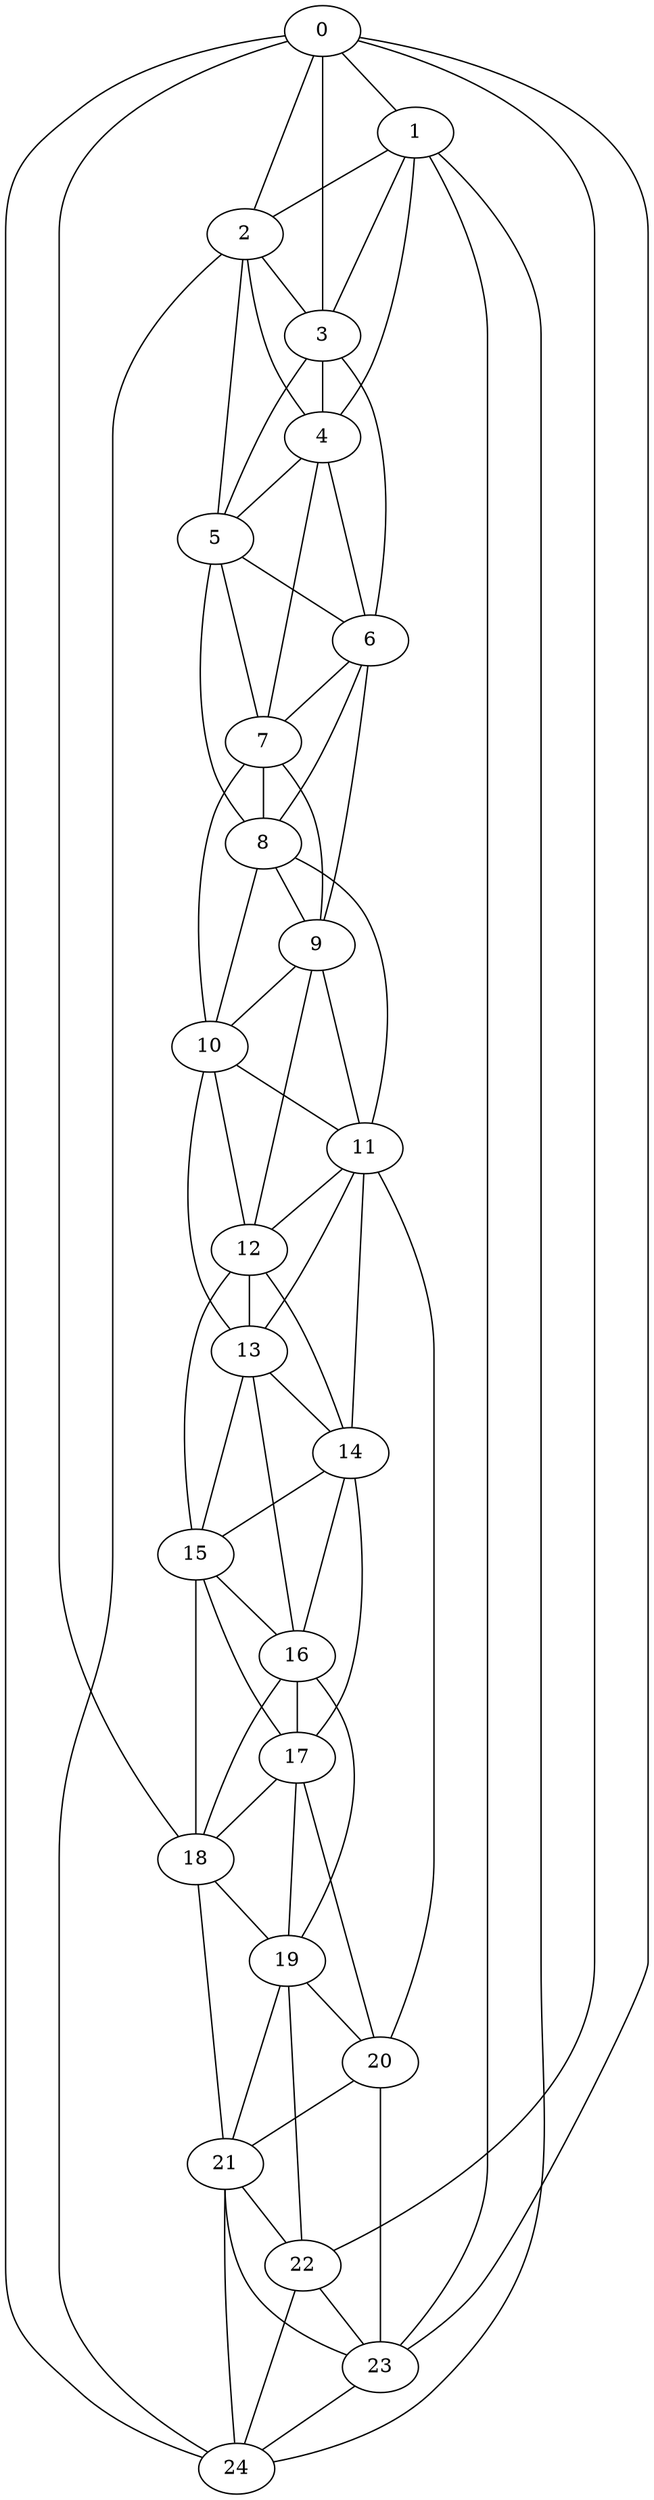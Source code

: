 strict graph "watts_strogatz_graph(25,6,0.1)" {
0;
1;
2;
3;
4;
5;
6;
7;
8;
9;
10;
11;
12;
13;
14;
15;
16;
17;
18;
19;
20;
21;
22;
23;
24;
0 -- 1  [is_available=True, prob="0.040922387681"];
0 -- 2  [is_available=True, prob="0.473604925938"];
0 -- 3  [is_available=True, prob="0.652160118419"];
0 -- 18  [is_available=True, prob="0.500225466755"];
0 -- 22  [is_available=True, prob="1.0"];
0 -- 23  [is_available=True, prob="0.445860439952"];
0 -- 24  [is_available=True, prob="0.0725999484531"];
1 -- 2  [is_available=True, prob="1.0"];
1 -- 3  [is_available=True, prob="0.464606460626"];
1 -- 4  [is_available=True, prob="1.0"];
1 -- 23  [is_available=True, prob="1.0"];
1 -- 24  [is_available=True, prob="0.365339803822"];
2 -- 3  [is_available=True, prob="1.0"];
2 -- 4  [is_available=True, prob="0.677479295724"];
2 -- 5  [is_available=True, prob="1.0"];
2 -- 24  [is_available=True, prob="0.270945464918"];
3 -- 4  [is_available=True, prob="0.244107532854"];
3 -- 5  [is_available=True, prob="0.502580350328"];
3 -- 6  [is_available=True, prob="0.0121398118157"];
4 -- 5  [is_available=True, prob="0.163961918863"];
4 -- 6  [is_available=True, prob="0.368801618978"];
4 -- 7  [is_available=True, prob="0.139911647852"];
5 -- 6  [is_available=True, prob="0.0146009485276"];
5 -- 7  [is_available=True, prob="0.444772577505"];
5 -- 8  [is_available=True, prob="1.0"];
6 -- 7  [is_available=True, prob="0.704119621901"];
6 -- 8  [is_available=True, prob="1.0"];
6 -- 9  [is_available=True, prob="1.0"];
7 -- 8  [is_available=True, prob="0.230761446371"];
7 -- 9  [is_available=True, prob="0.409118360833"];
7 -- 10  [is_available=True, prob="0.618059935825"];
8 -- 9  [is_available=True, prob="0.997141437286"];
8 -- 10  [is_available=True, prob="1.0"];
8 -- 11  [is_available=True, prob="0.487945694251"];
9 -- 10  [is_available=True, prob="0.988081747903"];
9 -- 11  [is_available=True, prob="0.611726474333"];
9 -- 12  [is_available=True, prob="0.468341893113"];
10 -- 11  [is_available=True, prob="0.667024918603"];
10 -- 12  [is_available=True, prob="0.556508381746"];
10 -- 13  [is_available=True, prob="0.223469548626"];
11 -- 12  [is_available=True, prob="0.548989537376"];
11 -- 13  [is_available=True, prob="0.3176865719"];
11 -- 14  [is_available=True, prob="0.72145637499"];
11 -- 20  [is_available=True, prob="1.0"];
12 -- 13  [is_available=True, prob="1.0"];
12 -- 14  [is_available=True, prob="0.495665317841"];
12 -- 15  [is_available=True, prob="1.0"];
13 -- 14  [is_available=True, prob="1.0"];
13 -- 15  [is_available=True, prob="1.0"];
13 -- 16  [is_available=True, prob="0.394780943501"];
14 -- 15  [is_available=True, prob="0.532495001761"];
14 -- 16  [is_available=True, prob="0.136413123499"];
14 -- 17  [is_available=True, prob="0.865301004568"];
15 -- 16  [is_available=True, prob="1.0"];
15 -- 17  [is_available=True, prob="0.502889816098"];
15 -- 18  [is_available=True, prob="0.118262091585"];
16 -- 17  [is_available=True, prob="0.601407400237"];
16 -- 18  [is_available=True, prob="0.722918823995"];
16 -- 19  [is_available=True, prob="1.0"];
17 -- 18  [is_available=True, prob="0.828384246935"];
17 -- 19  [is_available=True, prob="0.581778229228"];
17 -- 20  [is_available=True, prob="0.0128706511644"];
18 -- 19  [is_available=True, prob="0.908538696602"];
18 -- 21  [is_available=True, prob="0.294703219958"];
19 -- 20  [is_available=True, prob="0.487071701972"];
19 -- 21  [is_available=True, prob="0.716700195705"];
19 -- 22  [is_available=True, prob="0.154691880744"];
20 -- 21  [is_available=True, prob="0.0878225993983"];
20 -- 23  [is_available=True, prob="0.995651293613"];
21 -- 22  [is_available=True, prob="0.354623601178"];
21 -- 23  [is_available=True, prob="0.703614231487"];
21 -- 24  [is_available=True, prob="0.19014968635"];
22 -- 23  [is_available=True, prob="0.804123816591"];
22 -- 24  [is_available=True, prob="0.390837382504"];
23 -- 24  [is_available=True, prob="0.743144345004"];
}
